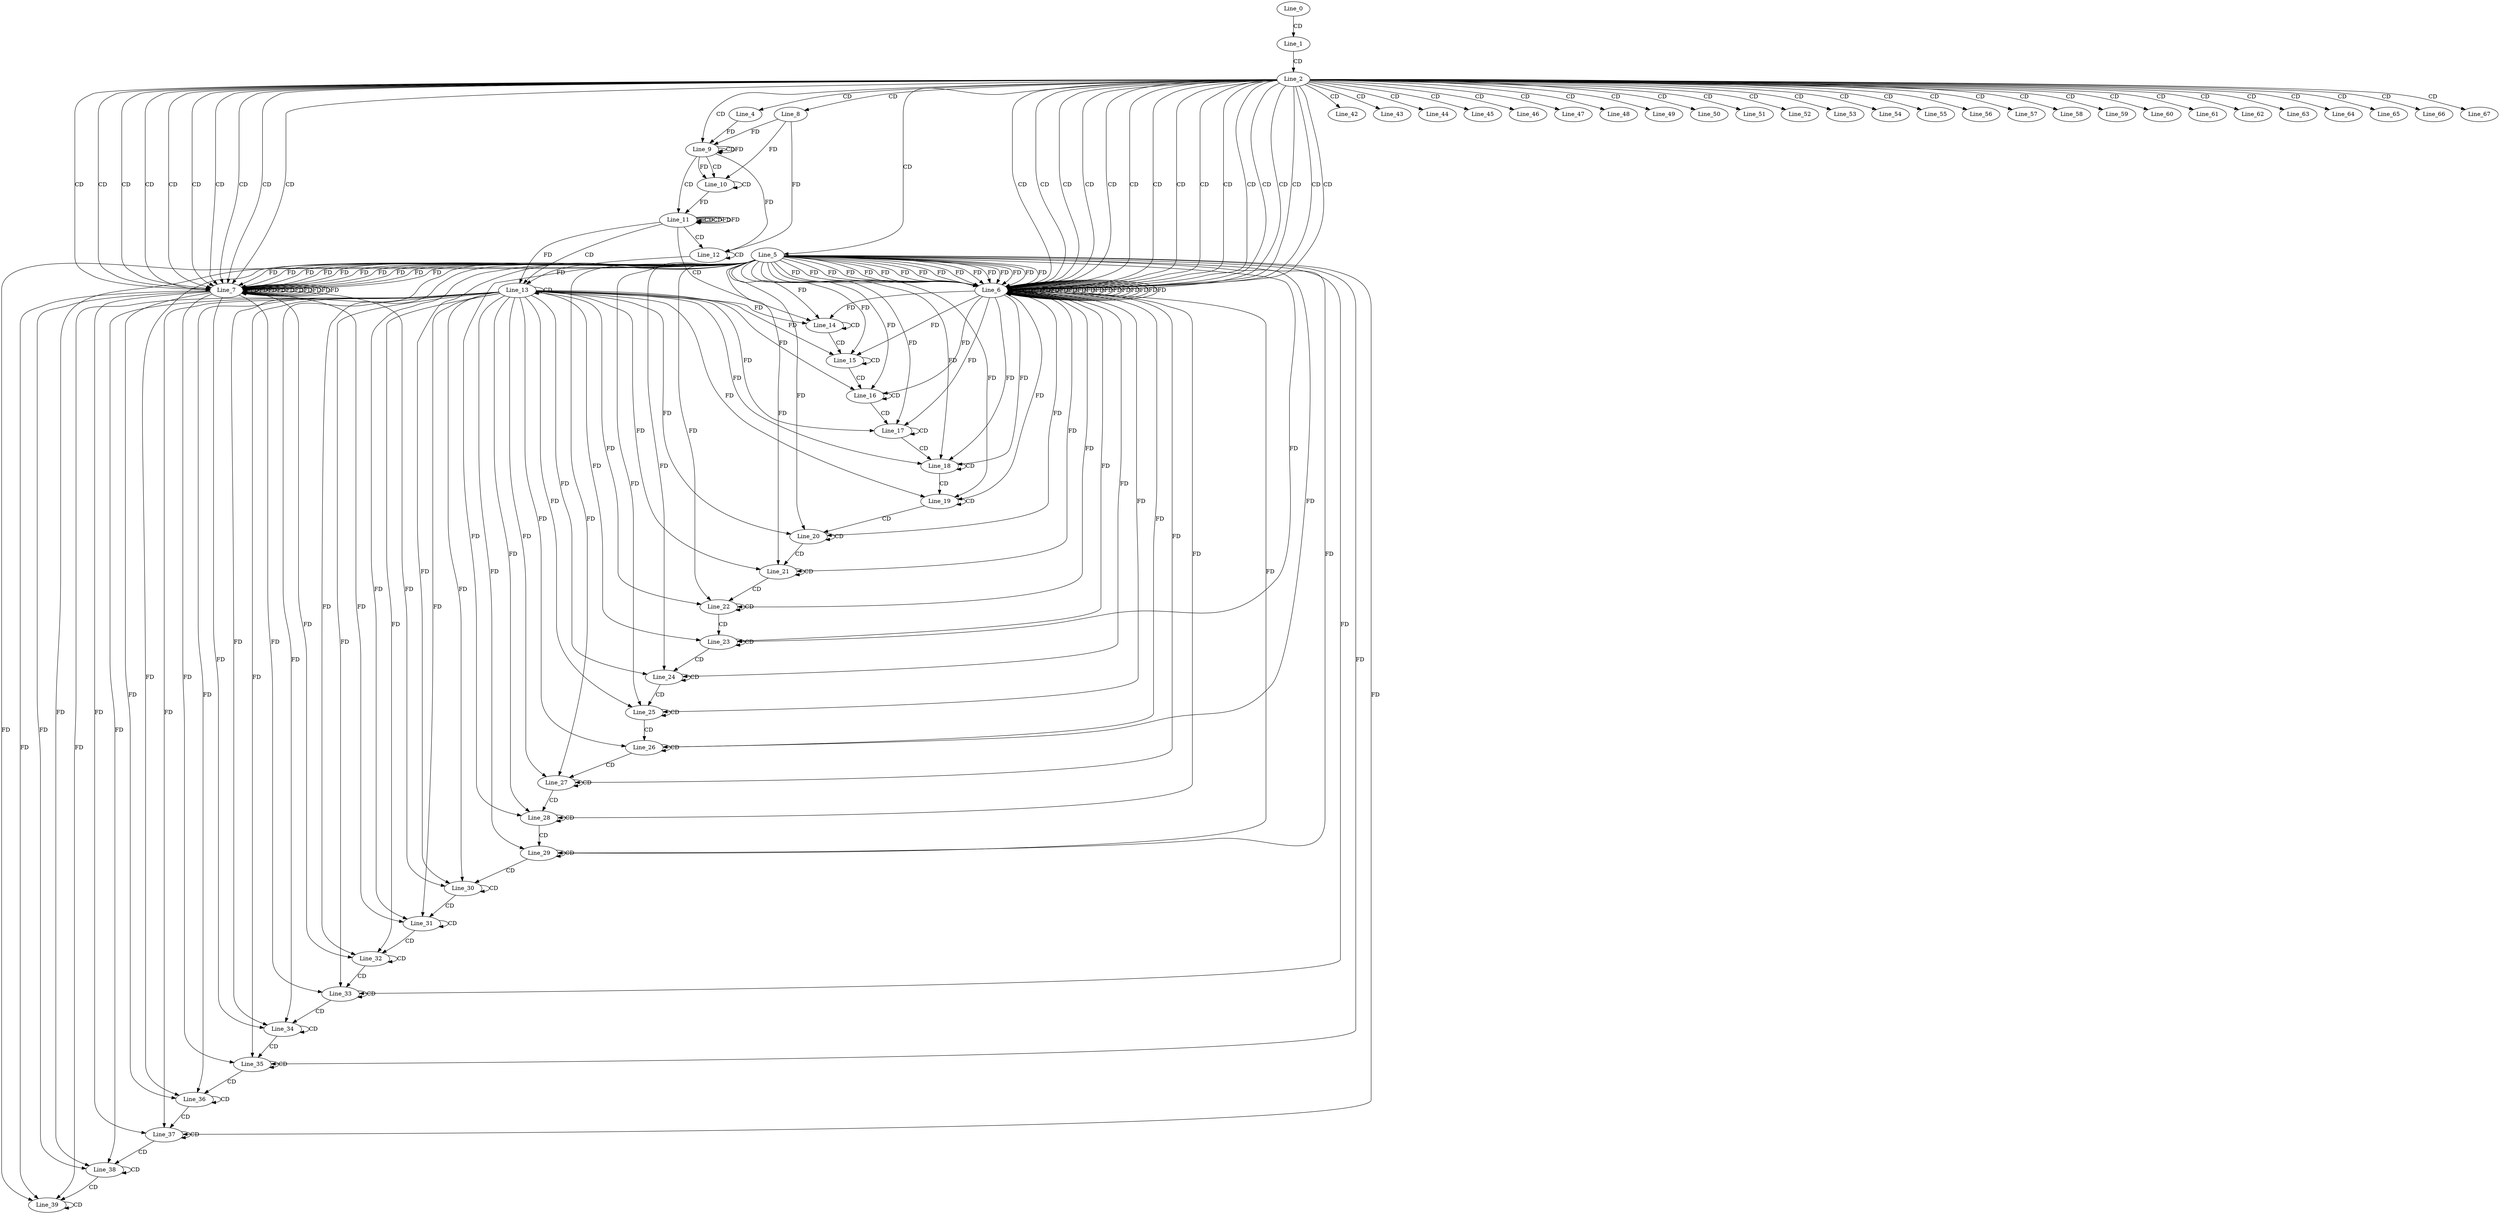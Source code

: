 digraph G {
  Line_0;
  Line_1;
  Line_2;
  Line_4;
  Line_5;
  Line_6;
  Line_6;
  Line_6;
  Line_6;
  Line_6;
  Line_6;
  Line_6;
  Line_6;
  Line_6;
  Line_6;
  Line_6;
  Line_6;
  Line_6;
  Line_6;
  Line_6;
  Line_6;
  Line_6;
  Line_7;
  Line_7;
  Line_7;
  Line_7;
  Line_7;
  Line_7;
  Line_7;
  Line_7;
  Line_7;
  Line_7;
  Line_8;
  Line_9;
  Line_9;
  Line_9;
  Line_10;
  Line_10;
  Line_11;
  Line_11;
  Line_11;
  Line_12;
  Line_12;
  Line_13;
  Line_13;
  Line_14;
  Line_14;
  Line_15;
  Line_15;
  Line_16;
  Line_16;
  Line_17;
  Line_17;
  Line_18;
  Line_18;
  Line_19;
  Line_19;
  Line_20;
  Line_20;
  Line_21;
  Line_21;
  Line_22;
  Line_22;
  Line_23;
  Line_23;
  Line_24;
  Line_24;
  Line_25;
  Line_25;
  Line_26;
  Line_26;
  Line_27;
  Line_27;
  Line_28;
  Line_28;
  Line_29;
  Line_29;
  Line_30;
  Line_30;
  Line_31;
  Line_31;
  Line_32;
  Line_32;
  Line_33;
  Line_33;
  Line_34;
  Line_34;
  Line_35;
  Line_35;
  Line_36;
  Line_36;
  Line_37;
  Line_37;
  Line_38;
  Line_38;
  Line_39;
  Line_39;
  Line_42;
  Line_43;
  Line_44;
  Line_45;
  Line_46;
  Line_47;
  Line_48;
  Line_49;
  Line_50;
  Line_51;
  Line_52;
  Line_53;
  Line_54;
  Line_55;
  Line_56;
  Line_57;
  Line_58;
  Line_59;
  Line_60;
  Line_61;
  Line_62;
  Line_63;
  Line_64;
  Line_65;
  Line_66;
  Line_67;
  Line_0 -> Line_1 [ label="CD" ];
  Line_1 -> Line_2 [ label="CD" ];
  Line_2 -> Line_4 [ label="CD" ];
  Line_2 -> Line_5 [ label="CD" ];
  Line_2 -> Line_6 [ label="CD" ];
  Line_5 -> Line_6 [ label="FD" ];
  Line_6 -> Line_6 [ label="FD" ];
  Line_2 -> Line_6 [ label="CD" ];
  Line_5 -> Line_6 [ label="FD" ];
  Line_6 -> Line_6 [ label="FD" ];
  Line_2 -> Line_6 [ label="CD" ];
  Line_5 -> Line_6 [ label="FD" ];
  Line_6 -> Line_6 [ label="FD" ];
  Line_2 -> Line_6 [ label="CD" ];
  Line_5 -> Line_6 [ label="FD" ];
  Line_6 -> Line_6 [ label="FD" ];
  Line_2 -> Line_6 [ label="CD" ];
  Line_5 -> Line_6 [ label="FD" ];
  Line_6 -> Line_6 [ label="FD" ];
  Line_6 -> Line_6 [ label="FD" ];
  Line_2 -> Line_6 [ label="CD" ];
  Line_5 -> Line_6 [ label="FD" ];
  Line_6 -> Line_6 [ label="FD" ];
  Line_2 -> Line_6 [ label="CD" ];
  Line_5 -> Line_6 [ label="FD" ];
  Line_6 -> Line_6 [ label="FD" ];
  Line_2 -> Line_6 [ label="CD" ];
  Line_5 -> Line_6 [ label="FD" ];
  Line_6 -> Line_6 [ label="FD" ];
  Line_2 -> Line_6 [ label="CD" ];
  Line_5 -> Line_6 [ label="FD" ];
  Line_6 -> Line_6 [ label="FD" ];
  Line_2 -> Line_6 [ label="CD" ];
  Line_5 -> Line_6 [ label="FD" ];
  Line_6 -> Line_6 [ label="FD" ];
  Line_2 -> Line_6 [ label="CD" ];
  Line_5 -> Line_6 [ label="FD" ];
  Line_6 -> Line_6 [ label="FD" ];
  Line_2 -> Line_6 [ label="CD" ];
  Line_5 -> Line_6 [ label="FD" ];
  Line_6 -> Line_6 [ label="FD" ];
  Line_2 -> Line_6 [ label="CD" ];
  Line_5 -> Line_6 [ label="FD" ];
  Line_6 -> Line_6 [ label="FD" ];
  Line_2 -> Line_6 [ label="CD" ];
  Line_5 -> Line_6 [ label="FD" ];
  Line_6 -> Line_6 [ label="FD" ];
  Line_2 -> Line_6 [ label="CD" ];
  Line_5 -> Line_6 [ label="FD" ];
  Line_6 -> Line_6 [ label="FD" ];
  Line_2 -> Line_6 [ label="CD" ];
  Line_5 -> Line_6 [ label="FD" ];
  Line_6 -> Line_6 [ label="FD" ];
  Line_2 -> Line_7 [ label="CD" ];
  Line_5 -> Line_7 [ label="FD" ];
  Line_7 -> Line_7 [ label="FD" ];
  Line_2 -> Line_7 [ label="CD" ];
  Line_5 -> Line_7 [ label="FD" ];
  Line_7 -> Line_7 [ label="FD" ];
  Line_2 -> Line_7 [ label="CD" ];
  Line_5 -> Line_7 [ label="FD" ];
  Line_7 -> Line_7 [ label="FD" ];
  Line_2 -> Line_7 [ label="CD" ];
  Line_5 -> Line_7 [ label="FD" ];
  Line_7 -> Line_7 [ label="FD" ];
  Line_2 -> Line_7 [ label="CD" ];
  Line_5 -> Line_7 [ label="FD" ];
  Line_7 -> Line_7 [ label="FD" ];
  Line_2 -> Line_7 [ label="CD" ];
  Line_5 -> Line_7 [ label="FD" ];
  Line_7 -> Line_7 [ label="FD" ];
  Line_2 -> Line_7 [ label="CD" ];
  Line_5 -> Line_7 [ label="FD" ];
  Line_7 -> Line_7 [ label="FD" ];
  Line_2 -> Line_7 [ label="CD" ];
  Line_5 -> Line_7 [ label="FD" ];
  Line_7 -> Line_7 [ label="FD" ];
  Line_2 -> Line_7 [ label="CD" ];
  Line_5 -> Line_7 [ label="FD" ];
  Line_7 -> Line_7 [ label="FD" ];
  Line_2 -> Line_7 [ label="CD" ];
  Line_5 -> Line_7 [ label="FD" ];
  Line_7 -> Line_7 [ label="FD" ];
  Line_2 -> Line_8 [ label="CD" ];
  Line_2 -> Line_9 [ label="CD" ];
  Line_9 -> Line_9 [ label="CD" ];
  Line_9 -> Line_9 [ label="FD" ];
  Line_8 -> Line_9 [ label="FD" ];
  Line_4 -> Line_9 [ label="FD" ];
  Line_9 -> Line_10 [ label="CD" ];
  Line_10 -> Line_10 [ label="CD" ];
  Line_9 -> Line_10 [ label="FD" ];
  Line_8 -> Line_10 [ label="FD" ];
  Line_9 -> Line_11 [ label="CD" ];
  Line_11 -> Line_11 [ label="CD" ];
  Line_10 -> Line_11 [ label="FD" ];
  Line_11 -> Line_11 [ label="CD" ];
  Line_11 -> Line_11 [ label="FD" ];
  Line_11 -> Line_12 [ label="CD" ];
  Line_12 -> Line_12 [ label="CD" ];
  Line_9 -> Line_12 [ label="FD" ];
  Line_8 -> Line_12 [ label="FD" ];
  Line_11 -> Line_13 [ label="CD" ];
  Line_13 -> Line_13 [ label="CD" ];
  Line_12 -> Line_13 [ label="FD" ];
  Line_11 -> Line_13 [ label="FD" ];
  Line_11 -> Line_14 [ label="CD" ];
  Line_13 -> Line_14 [ label="FD" ];
  Line_14 -> Line_14 [ label="CD" ];
  Line_5 -> Line_14 [ label="FD" ];
  Line_6 -> Line_14 [ label="FD" ];
  Line_14 -> Line_15 [ label="CD" ];
  Line_13 -> Line_15 [ label="FD" ];
  Line_15 -> Line_15 [ label="CD" ];
  Line_5 -> Line_15 [ label="FD" ];
  Line_6 -> Line_15 [ label="FD" ];
  Line_15 -> Line_16 [ label="CD" ];
  Line_13 -> Line_16 [ label="FD" ];
  Line_16 -> Line_16 [ label="CD" ];
  Line_5 -> Line_16 [ label="FD" ];
  Line_6 -> Line_16 [ label="FD" ];
  Line_16 -> Line_17 [ label="CD" ];
  Line_13 -> Line_17 [ label="FD" ];
  Line_17 -> Line_17 [ label="CD" ];
  Line_5 -> Line_17 [ label="FD" ];
  Line_6 -> Line_17 [ label="FD" ];
  Line_17 -> Line_18 [ label="CD" ];
  Line_13 -> Line_18 [ label="FD" ];
  Line_18 -> Line_18 [ label="CD" ];
  Line_5 -> Line_18 [ label="FD" ];
  Line_6 -> Line_18 [ label="FD" ];
  Line_6 -> Line_18 [ label="FD" ];
  Line_18 -> Line_19 [ label="CD" ];
  Line_13 -> Line_19 [ label="FD" ];
  Line_19 -> Line_19 [ label="CD" ];
  Line_5 -> Line_19 [ label="FD" ];
  Line_6 -> Line_19 [ label="FD" ];
  Line_19 -> Line_20 [ label="CD" ];
  Line_13 -> Line_20 [ label="FD" ];
  Line_20 -> Line_20 [ label="CD" ];
  Line_5 -> Line_20 [ label="FD" ];
  Line_6 -> Line_20 [ label="FD" ];
  Line_20 -> Line_21 [ label="CD" ];
  Line_13 -> Line_21 [ label="FD" ];
  Line_21 -> Line_21 [ label="CD" ];
  Line_5 -> Line_21 [ label="FD" ];
  Line_6 -> Line_21 [ label="FD" ];
  Line_21 -> Line_22 [ label="CD" ];
  Line_13 -> Line_22 [ label="FD" ];
  Line_22 -> Line_22 [ label="CD" ];
  Line_5 -> Line_22 [ label="FD" ];
  Line_6 -> Line_22 [ label="FD" ];
  Line_22 -> Line_23 [ label="CD" ];
  Line_13 -> Line_23 [ label="FD" ];
  Line_23 -> Line_23 [ label="CD" ];
  Line_5 -> Line_23 [ label="FD" ];
  Line_6 -> Line_23 [ label="FD" ];
  Line_23 -> Line_24 [ label="CD" ];
  Line_13 -> Line_24 [ label="FD" ];
  Line_24 -> Line_24 [ label="CD" ];
  Line_5 -> Line_24 [ label="FD" ];
  Line_6 -> Line_24 [ label="FD" ];
  Line_24 -> Line_25 [ label="CD" ];
  Line_13 -> Line_25 [ label="FD" ];
  Line_25 -> Line_25 [ label="CD" ];
  Line_5 -> Line_25 [ label="FD" ];
  Line_6 -> Line_25 [ label="FD" ];
  Line_25 -> Line_26 [ label="CD" ];
  Line_13 -> Line_26 [ label="FD" ];
  Line_26 -> Line_26 [ label="CD" ];
  Line_5 -> Line_26 [ label="FD" ];
  Line_6 -> Line_26 [ label="FD" ];
  Line_26 -> Line_27 [ label="CD" ];
  Line_13 -> Line_27 [ label="FD" ];
  Line_27 -> Line_27 [ label="CD" ];
  Line_5 -> Line_27 [ label="FD" ];
  Line_6 -> Line_27 [ label="FD" ];
  Line_27 -> Line_28 [ label="CD" ];
  Line_13 -> Line_28 [ label="FD" ];
  Line_28 -> Line_28 [ label="CD" ];
  Line_5 -> Line_28 [ label="FD" ];
  Line_6 -> Line_28 [ label="FD" ];
  Line_28 -> Line_29 [ label="CD" ];
  Line_13 -> Line_29 [ label="FD" ];
  Line_29 -> Line_29 [ label="CD" ];
  Line_5 -> Line_29 [ label="FD" ];
  Line_6 -> Line_29 [ label="FD" ];
  Line_29 -> Line_30 [ label="CD" ];
  Line_13 -> Line_30 [ label="FD" ];
  Line_30 -> Line_30 [ label="CD" ];
  Line_5 -> Line_30 [ label="FD" ];
  Line_7 -> Line_30 [ label="FD" ];
  Line_30 -> Line_31 [ label="CD" ];
  Line_13 -> Line_31 [ label="FD" ];
  Line_31 -> Line_31 [ label="CD" ];
  Line_5 -> Line_31 [ label="FD" ];
  Line_7 -> Line_31 [ label="FD" ];
  Line_31 -> Line_32 [ label="CD" ];
  Line_13 -> Line_32 [ label="FD" ];
  Line_32 -> Line_32 [ label="CD" ];
  Line_5 -> Line_32 [ label="FD" ];
  Line_7 -> Line_32 [ label="FD" ];
  Line_32 -> Line_33 [ label="CD" ];
  Line_13 -> Line_33 [ label="FD" ];
  Line_33 -> Line_33 [ label="CD" ];
  Line_5 -> Line_33 [ label="FD" ];
  Line_7 -> Line_33 [ label="FD" ];
  Line_33 -> Line_34 [ label="CD" ];
  Line_13 -> Line_34 [ label="FD" ];
  Line_34 -> Line_34 [ label="CD" ];
  Line_5 -> Line_34 [ label="FD" ];
  Line_7 -> Line_34 [ label="FD" ];
  Line_34 -> Line_35 [ label="CD" ];
  Line_13 -> Line_35 [ label="FD" ];
  Line_35 -> Line_35 [ label="CD" ];
  Line_5 -> Line_35 [ label="FD" ];
  Line_7 -> Line_35 [ label="FD" ];
  Line_35 -> Line_36 [ label="CD" ];
  Line_13 -> Line_36 [ label="FD" ];
  Line_36 -> Line_36 [ label="CD" ];
  Line_5 -> Line_36 [ label="FD" ];
  Line_7 -> Line_36 [ label="FD" ];
  Line_36 -> Line_37 [ label="CD" ];
  Line_13 -> Line_37 [ label="FD" ];
  Line_37 -> Line_37 [ label="CD" ];
  Line_5 -> Line_37 [ label="FD" ];
  Line_7 -> Line_37 [ label="FD" ];
  Line_37 -> Line_38 [ label="CD" ];
  Line_13 -> Line_38 [ label="FD" ];
  Line_38 -> Line_38 [ label="CD" ];
  Line_5 -> Line_38 [ label="FD" ];
  Line_7 -> Line_38 [ label="FD" ];
  Line_38 -> Line_39 [ label="CD" ];
  Line_13 -> Line_39 [ label="FD" ];
  Line_39 -> Line_39 [ label="CD" ];
  Line_5 -> Line_39 [ label="FD" ];
  Line_7 -> Line_39 [ label="FD" ];
  Line_2 -> Line_42 [ label="CD" ];
  Line_2 -> Line_43 [ label="CD" ];
  Line_2 -> Line_44 [ label="CD" ];
  Line_2 -> Line_45 [ label="CD" ];
  Line_2 -> Line_46 [ label="CD" ];
  Line_2 -> Line_47 [ label="CD" ];
  Line_2 -> Line_48 [ label="CD" ];
  Line_2 -> Line_49 [ label="CD" ];
  Line_2 -> Line_50 [ label="CD" ];
  Line_2 -> Line_51 [ label="CD" ];
  Line_2 -> Line_52 [ label="CD" ];
  Line_2 -> Line_53 [ label="CD" ];
  Line_2 -> Line_54 [ label="CD" ];
  Line_2 -> Line_55 [ label="CD" ];
  Line_2 -> Line_56 [ label="CD" ];
  Line_2 -> Line_57 [ label="CD" ];
  Line_2 -> Line_58 [ label="CD" ];
  Line_2 -> Line_59 [ label="CD" ];
  Line_2 -> Line_60 [ label="CD" ];
  Line_2 -> Line_61 [ label="CD" ];
  Line_2 -> Line_62 [ label="CD" ];
  Line_2 -> Line_63 [ label="CD" ];
  Line_2 -> Line_64 [ label="CD" ];
  Line_2 -> Line_65 [ label="CD" ];
  Line_2 -> Line_66 [ label="CD" ];
  Line_2 -> Line_67 [ label="CD" ];
  Line_11 -> Line_11 [ label="FD" ];
}
